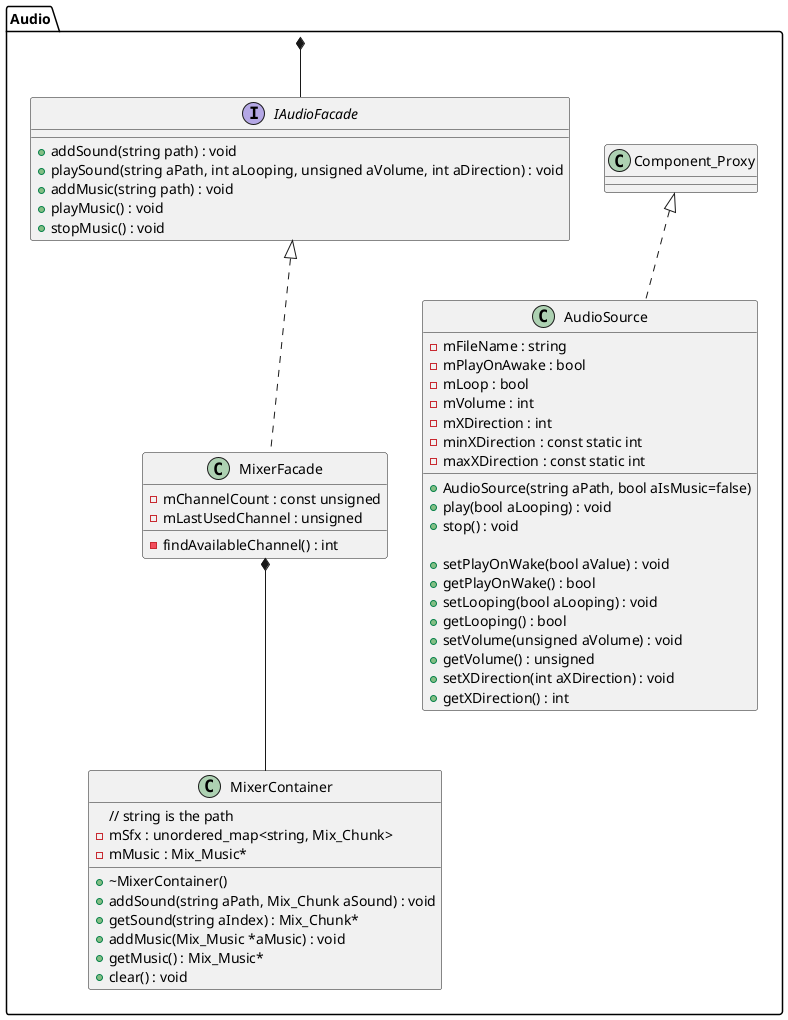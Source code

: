 @startuml audioPackageClassDiagram

package Audio{
    class Component_Proxy {}

class AudioSource implements Component_Proxy{
    - mFileName : string
    - mPlayOnAwake : bool
    - mLoop : bool
    - mVolume : int
    - mXDirection : int
    - minXDirection : const static int
    - maxXDirection : const static int
    + AudioSource(string aPath, bool aIsMusic=false)
    + play(bool aLooping) : void
    + stop() : void 

    + setPlayOnWake(bool aValue) : void
    + getPlayOnWake() : bool
    + setLooping(bool aLooping) : void
    + getLooping() : bool
    + setVolume(unsigned aVolume) : void
    + getVolume() : unsigned
    + setXDirection(int aXDirection) : void
    + getXDirection() : int
}

interface IAudioFacade {
    + addSound(string path) : void
    + playSound(string aPath, int aLooping, unsigned aVolume, int aDirection) : void
    + addMusic(string path) : void
    + playMusic() : void
    + stopMusic() : void
}

class MixerFacade implements IAudioFacade {
    - mChannelCount : const unsigned
    - mLastUsedChannel : unsigned
    - findAvailableChannel() : int
}

class MixerContainer {
    // string is the path
    - mSfx : unordered_map<string, Mix_Chunk>
    - mMusic : Mix_Music*
    + ~MixerContainer()
    + addSound(string aPath, Mix_Chunk aSound) : void
    + getSound(string aIndex) : Mix_Chunk*
    + addMusic(Mix_Music *aMusic) : void
    + getMusic() : Mix_Music*
    + clear() : void
}

MixerFacade *-- MixerContainer

}

Audio *--IAudioFacade

@enduml